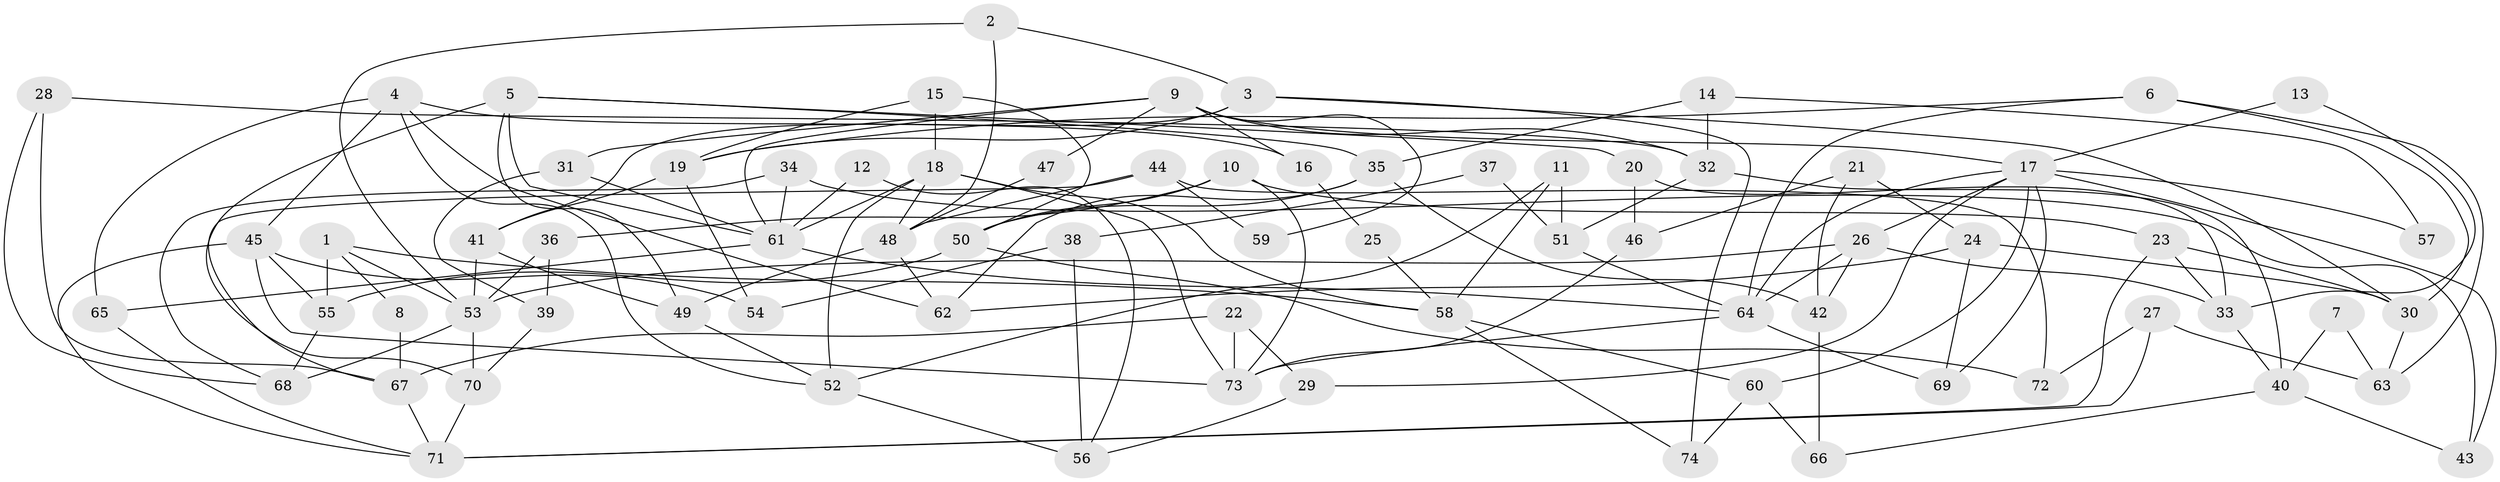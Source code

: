 // Generated by graph-tools (version 1.1) at 2025/11/02/27/25 16:11:18]
// undirected, 74 vertices, 148 edges
graph export_dot {
graph [start="1"]
  node [color=gray90,style=filled];
  1;
  2;
  3;
  4;
  5;
  6;
  7;
  8;
  9;
  10;
  11;
  12;
  13;
  14;
  15;
  16;
  17;
  18;
  19;
  20;
  21;
  22;
  23;
  24;
  25;
  26;
  27;
  28;
  29;
  30;
  31;
  32;
  33;
  34;
  35;
  36;
  37;
  38;
  39;
  40;
  41;
  42;
  43;
  44;
  45;
  46;
  47;
  48;
  49;
  50;
  51;
  52;
  53;
  54;
  55;
  56;
  57;
  58;
  59;
  60;
  61;
  62;
  63;
  64;
  65;
  66;
  67;
  68;
  69;
  70;
  71;
  72;
  73;
  74;
  1 -- 58;
  1 -- 55;
  1 -- 8;
  1 -- 53;
  2 -- 3;
  2 -- 48;
  2 -- 53;
  3 -- 41;
  3 -- 74;
  3 -- 19;
  3 -- 30;
  4 -- 62;
  4 -- 65;
  4 -- 16;
  4 -- 45;
  4 -- 52;
  5 -- 61;
  5 -- 35;
  5 -- 20;
  5 -- 49;
  5 -- 70;
  6 -- 64;
  6 -- 63;
  6 -- 19;
  6 -- 30;
  7 -- 40;
  7 -- 63;
  8 -- 67;
  9 -- 17;
  9 -- 61;
  9 -- 16;
  9 -- 31;
  9 -- 32;
  9 -- 47;
  9 -- 59;
  10 -- 73;
  10 -- 23;
  10 -- 36;
  10 -- 50;
  11 -- 52;
  11 -- 51;
  11 -- 58;
  12 -- 61;
  12 -- 56;
  13 -- 17;
  13 -- 33;
  14 -- 35;
  14 -- 32;
  14 -- 57;
  15 -- 18;
  15 -- 19;
  15 -- 50;
  16 -- 25;
  17 -- 64;
  17 -- 26;
  17 -- 29;
  17 -- 43;
  17 -- 57;
  17 -- 60;
  17 -- 69;
  18 -- 58;
  18 -- 52;
  18 -- 48;
  18 -- 61;
  18 -- 73;
  19 -- 41;
  19 -- 54;
  20 -- 33;
  20 -- 46;
  21 -- 46;
  21 -- 24;
  21 -- 42;
  22 -- 67;
  22 -- 73;
  22 -- 29;
  23 -- 71;
  23 -- 30;
  23 -- 33;
  24 -- 69;
  24 -- 30;
  24 -- 62;
  25 -- 58;
  26 -- 42;
  26 -- 53;
  26 -- 33;
  26 -- 64;
  27 -- 72;
  27 -- 71;
  27 -- 63;
  28 -- 32;
  28 -- 68;
  28 -- 67;
  29 -- 56;
  30 -- 63;
  31 -- 39;
  31 -- 61;
  32 -- 40;
  32 -- 51;
  33 -- 40;
  34 -- 68;
  34 -- 61;
  34 -- 43;
  35 -- 50;
  35 -- 62;
  35 -- 42;
  36 -- 53;
  36 -- 39;
  37 -- 51;
  37 -- 38;
  38 -- 56;
  38 -- 54;
  39 -- 70;
  40 -- 43;
  40 -- 66;
  41 -- 53;
  41 -- 49;
  42 -- 66;
  44 -- 67;
  44 -- 48;
  44 -- 59;
  44 -- 72;
  45 -- 73;
  45 -- 54;
  45 -- 55;
  45 -- 71;
  46 -- 73;
  47 -- 48;
  48 -- 49;
  48 -- 62;
  49 -- 52;
  50 -- 55;
  50 -- 72;
  51 -- 64;
  52 -- 56;
  53 -- 68;
  53 -- 70;
  55 -- 68;
  58 -- 60;
  58 -- 74;
  60 -- 66;
  60 -- 74;
  61 -- 64;
  61 -- 65;
  64 -- 69;
  64 -- 73;
  65 -- 71;
  67 -- 71;
  70 -- 71;
}
